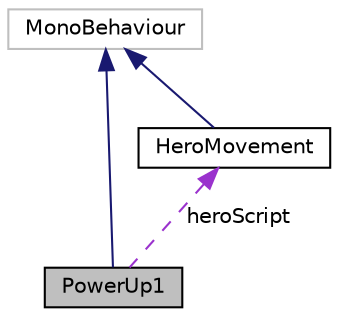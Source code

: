 digraph "PowerUp1"
{
  edge [fontname="Helvetica",fontsize="10",labelfontname="Helvetica",labelfontsize="10"];
  node [fontname="Helvetica",fontsize="10",shape=record];
  Node1 [label="PowerUp1",height=0.2,width=0.4,color="black", fillcolor="grey75", style="filled" fontcolor="black"];
  Node2 -> Node1 [dir="back",color="midnightblue",fontsize="10",style="solid",fontname="Helvetica"];
  Node2 [label="MonoBehaviour",height=0.2,width=0.4,color="grey75", fillcolor="white", style="filled"];
  Node3 -> Node1 [dir="back",color="darkorchid3",fontsize="10",style="dashed",label=" heroScript" ,fontname="Helvetica"];
  Node3 [label="HeroMovement",height=0.2,width=0.4,color="black", fillcolor="white", style="filled",URL="$class_hero_movement.html"];
  Node2 -> Node3 [dir="back",color="midnightblue",fontsize="10",style="solid",fontname="Helvetica"];
}
